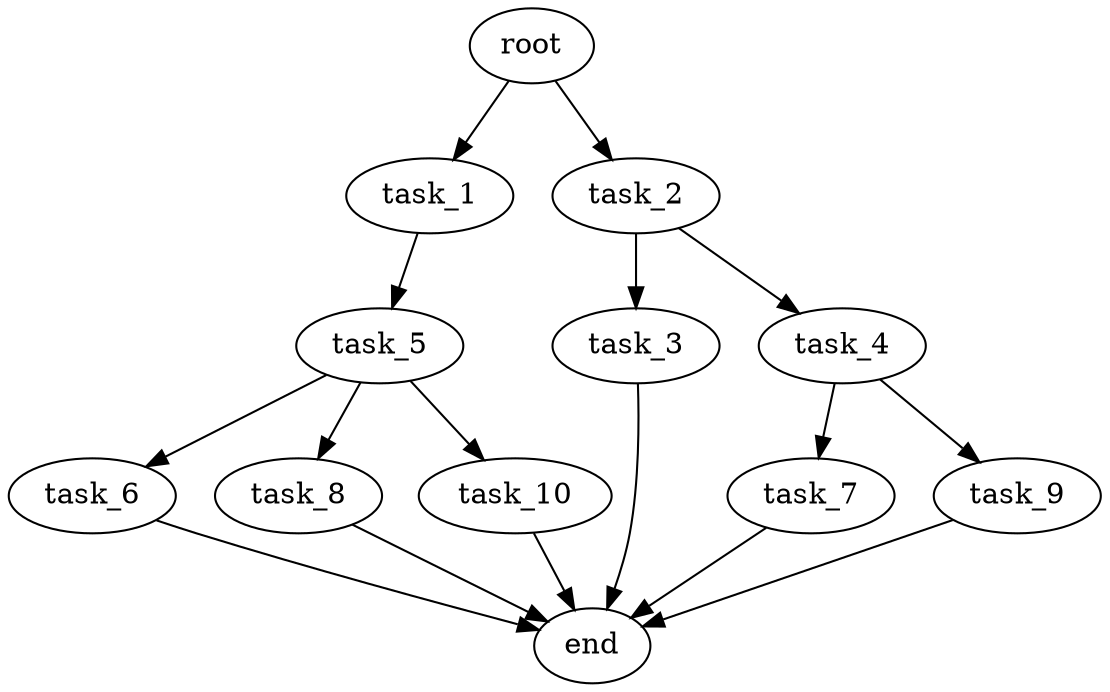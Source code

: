 digraph G {
  root [size="0.000000e+00"];
  task_1 [size="7.293468e+09"];
  task_2 [size="6.736912e+09"];
  task_3 [size="9.841810e+09"];
  task_4 [size="9.931945e+08"];
  task_5 [size="4.032187e+09"];
  task_6 [size="3.399633e+09"];
  task_7 [size="8.618109e+09"];
  task_8 [size="2.494077e+09"];
  task_9 [size="1.910187e+09"];
  task_10 [size="4.491649e+09"];
  end [size="0.000000e+00"];

  root -> task_1 [size="1.000000e-12"];
  root -> task_2 [size="1.000000e-12"];
  task_1 -> task_5 [size="4.032187e+08"];
  task_2 -> task_3 [size="9.841810e+08"];
  task_2 -> task_4 [size="9.931945e+07"];
  task_3 -> end [size="1.000000e-12"];
  task_4 -> task_7 [size="8.618109e+08"];
  task_4 -> task_9 [size="1.910187e+08"];
  task_5 -> task_6 [size="3.399633e+08"];
  task_5 -> task_8 [size="2.494077e+08"];
  task_5 -> task_10 [size="4.491649e+08"];
  task_6 -> end [size="1.000000e-12"];
  task_7 -> end [size="1.000000e-12"];
  task_8 -> end [size="1.000000e-12"];
  task_9 -> end [size="1.000000e-12"];
  task_10 -> end [size="1.000000e-12"];
}
